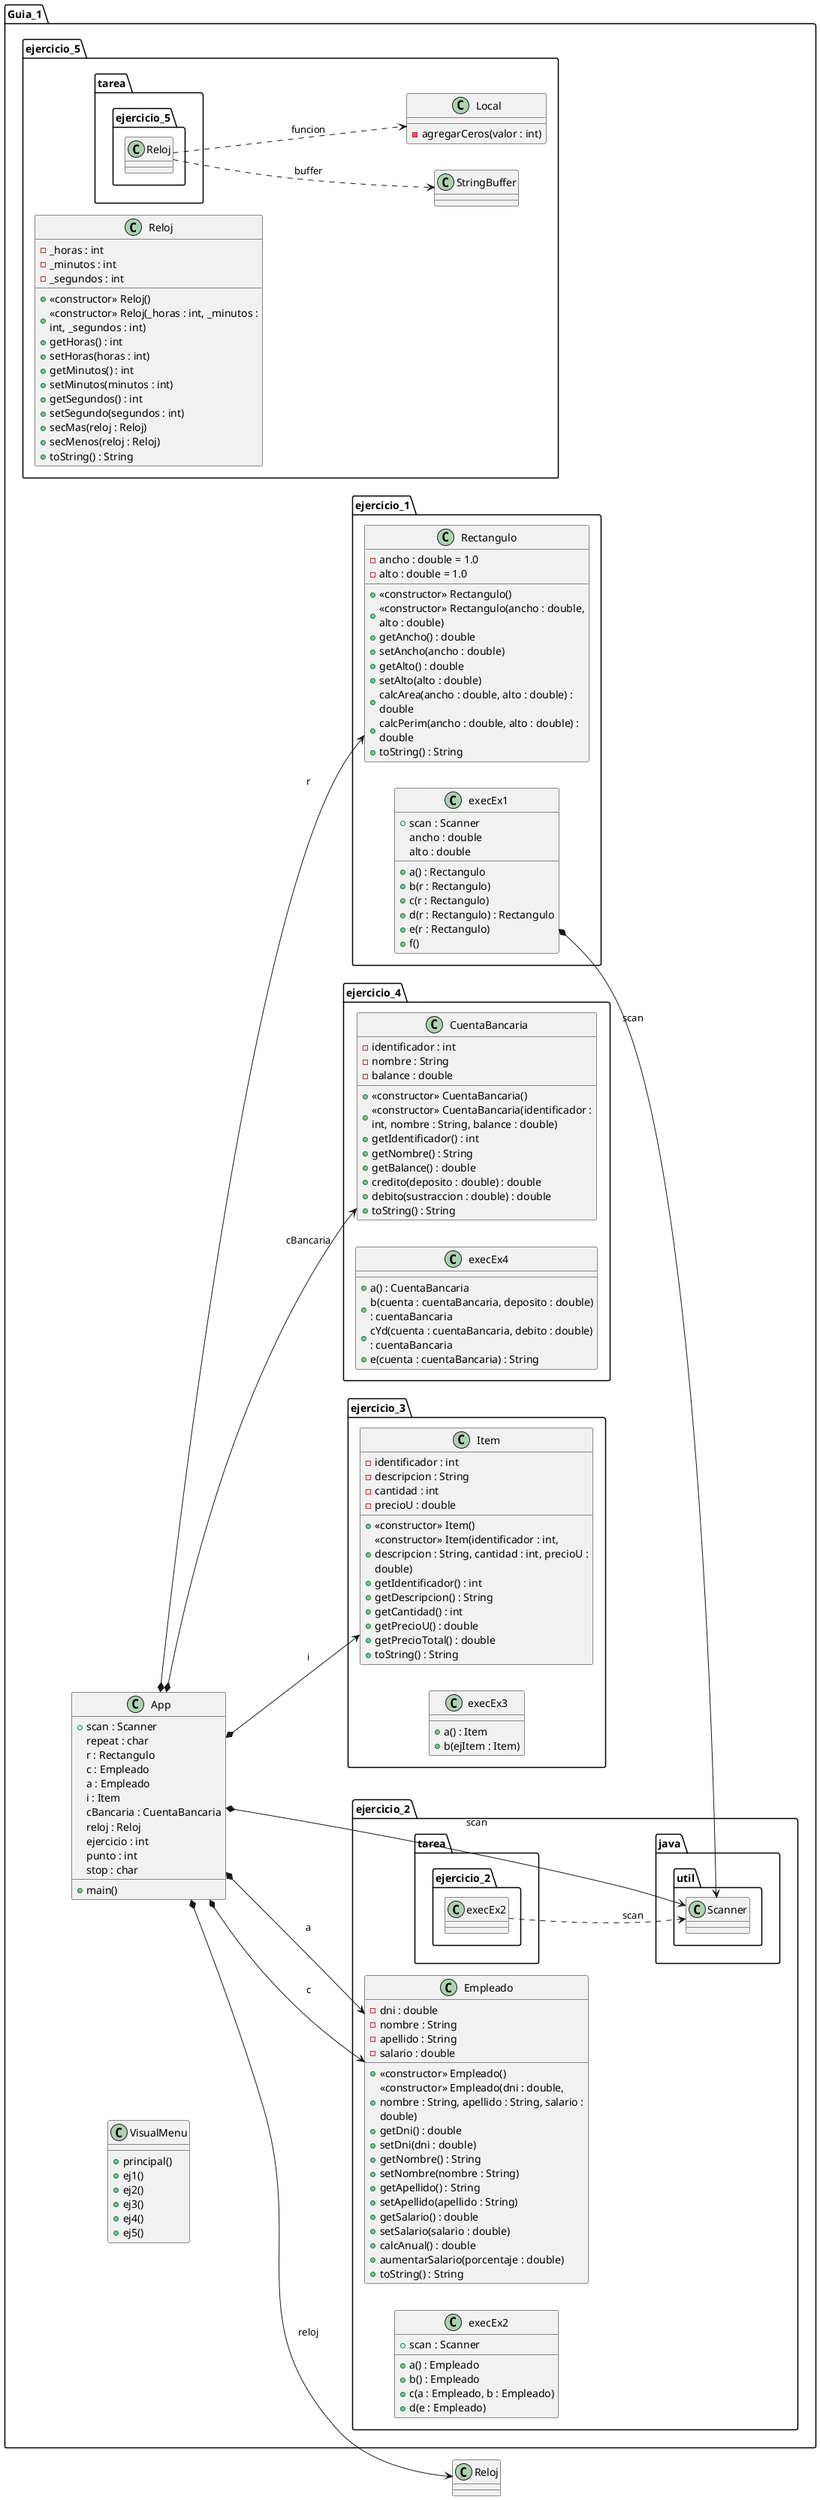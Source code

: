 @startuml
left to right direction
skinparam WrapWidth 300

package Guia_1 {
    class App {
        +scan : Scanner
        repeat : char
        r : Rectangulo
        c : Empleado
        a : Empleado
        i : Item
        cBancaria : CuentaBancaria
        reloj : Reloj
        ejercicio : int
        punto : int
        stop : char
        +main()
    }
    class VisualMenu {
        +principal()
        +ej1()
        +ej2()
        +ej3()
        +ej4()
        +ej5()
    }

    package ejercicio_1 {
        class Rectangulo {
            -ancho : double = 1.0
            -alto : double = 1.0
            +<<constructor>> Rectangulo()
            +<<constructor>> Rectangulo(ancho : double, alto : double)
            +getAncho() : double
            +setAncho(ancho : double)
            +getAlto() : double
            +setAlto(alto : double)
            +calcArea(ancho : double, alto : double) : double
            +calcPerim(ancho : double, alto : double) : double
            +toString() : String
        }
        class execEx1 {
            +scan : Scanner
            ancho : double
            alto : double
                +a() : Rectangulo
                +b(r : Rectangulo)
                +c(r : Rectangulo)
                +d(r : Rectangulo) : Rectangulo
                +e(r : Rectangulo)
                +f()
            }
        }

        package ejercicio_2 {
            class Empleado {
                -dni : double
                -nombre : String
                -apellido : String
                -salario : double
                +<<constructor>> Empleado()
                +<<constructor>> Empleado(dni : double, nombre : String, apellido : String, salario : double)
                +getDni() : double
                +setDni(dni : double)
                +getNombre() : String
                +setNombre(nombre : String)
                +getApellido() : String
                +setApellido(apellido : String)
                +getSalario() : double
                +setSalario(salario : double)
                +calcAnual() : double
                +aumentarSalario(porcentaje : double)
                +toString() : String
            }
            class execEx2 {
                + scan : Scanner
                + a() : Empleado
                + b() : Empleado
                + c(a : Empleado, b : Empleado)
                + d(e : Empleado)
            }

            tarea.ejercicio_2.execEx2 ..> java.util.Scanner : scan
        }

        package ejercicio_3 {
            class Item {
                -identificador : int
                -descripcion : String
                -cantidad : int
                -precioU : double
                +<<constructor>> Item()
                +<<constructor>> Item(identificador : int, descripcion : String, cantidad : int, precioU : double)
                +getIdentificador() : int
                +getDescripcion() : String
                +getCantidad() : int
                +getPrecioU() : double
                +getPrecioTotal() : double
                +toString() : String
            }
            class execEx3 {
                +a() : Item
                +b(ejItem : Item)
            }
        }

        package ejercicio_4 {
            class CuentaBancaria {
                -identificador : int
                -nombre : String
                -balance : double
                +<<constructor>> CuentaBancaria()
                +<<constructor>> CuentaBancaria(identificador : int, nombre : String, balance : double)
                +getIdentificador() : int
                +getNombre() : String
                +getBalance() : double
                +credito(deposito : double) : double
                +debito(sustraccion : double) : double
                +toString() : String
            }
            class execEx4 {
                +a() : CuentaBancaria
                +b(cuenta : cuentaBancaria, deposito : double) : cuentaBancaria
                +cYd(cuenta : cuentaBancaria, debito : double) : cuentaBancaria
                +e(cuenta : cuentaBancaria) : String
            }
        }

        package ejercicio_5 {
            class Reloj {
                -_horas : int
                -_minutos : int
                -_segundos : int
                +<<constructor>> Reloj()
                +<<constructor>> Reloj(_horas : int, _minutos : int, _segundos : int)
                +getHoras() : int
                +setHoras(horas : int)
                +getMinutos() : int
                +setMinutos(minutos : int)
                +getSegundos() : int
                +setSegundo(segundos : int)
                +secMas(reloj : Reloj)
                +secMenos(reloj : Reloj)
                +toString() : String
            }

            tarea.ejercicio_5.Reloj ..> StringBuffer : buffer
            tarea.ejercicio_5.Reloj ..> Local : funcion

            class Local {
                -agregarCeros(valor : int)
            }
        }
    }

    App *--> Scanner : scan
    App *--> Rectangulo : r
    App *--> Empleado : c
    App *--> Empleado : a
    App *--> Item : i
    App *--> CuentaBancaria : cBancaria
    App *--> Reloj : reloj
    execEx1 *--> Scanner : scan

    @enduml
